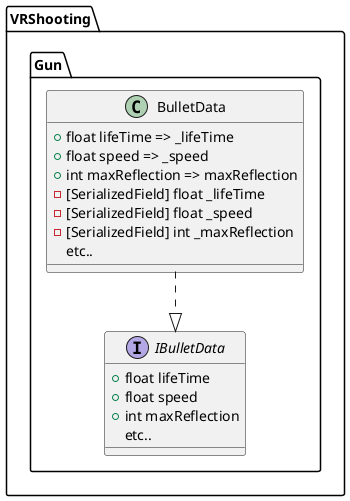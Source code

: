﻿@startuml
'https://plantuml.com/class-diagram

package VRShooting
{
    package Gun
    {
        class BulletData
        {
            +float lifeTime => _lifeTime
            +float speed => _speed
            +int maxReflection => maxReflection
            -[SerializedField] float _lifeTime
            -[SerializedField] float _speed
            -[SerializedField] int _maxReflection
            etc..
        }
        interface IBulletData
        {
            +float lifeTime
            +float speed
            +int maxReflection
            etc..            
        }
        
        BulletData ..|> IBulletData
    }
}

@enduml